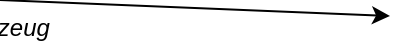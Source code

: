 <mxfile>
    <diagram id="C5RBs43oDa-KdzZeNtuy" name="Flugzeug">
        <mxGraphModel dx="1428" dy="1718" grid="1" gridSize="10" guides="1" tooltips="1" connect="1" arrows="1" fold="1" page="1" pageScale="1" pageWidth="827" pageHeight="1169" math="0" shadow="0">
            <root>
                <mxCell id="WIyWlLk6GJQsqaUBKTNV-0"/>
                <mxCell id="WIyWlLk6GJQsqaUBKTNV-1" parent="WIyWlLk6GJQsqaUBKTNV-0"/>
                <mxCell id="a_EGpLdE-8I7ZxJAhZ7y-4" value="" style="edgeStyle=none;html=1;entryX=0.5;entryY=1;entryDx=0;entryDy=0;" parent="WIyWlLk6GJQsqaUBKTNV-1" source="zkfFHV4jXpPFQw0GAbJ--0" target="a_EGpLdE-8I7ZxJAhZ7y-0" edge="1">
                    <mxGeometry relative="1" as="geometry">
                        <mxPoint x="170" y="-790" as="targetPoint"/>
                    </mxGeometry>
                </mxCell>
                <mxCell id="zkfFHV4jXpPFQw0GAbJ--0" value="Flugzeug" style="swimlane;fontStyle=2;align=center;verticalAlign=top;childLayout=stackLayout;horizontal=1;startSize=26;horizontalStack=0;resizeParent=1;resizeLast=0;collapsible=1;marginBottom=0;rounded=0;shadow=1;strokeWidth=1;" parent="WIyWlLk6GJQsqaUBKTNV-1" vertex="1">
<<<<<<< HEAD
                    <mxGeometry x="40" y="-738" width="260" height="170" as="geometry">
=======
                    <mxGeometry x="220" y="-410" width="260" height="170" as="geometry">
>>>>>>> 634618fba6b8056a9e7464b14ad08cd8c337db6f
                        <mxRectangle x="220" y="50" width="160" height="26" as="alternateBounds"/>
                    </mxGeometry>
                </mxCell>
                <mxCell id="zkfFHV4jXpPFQw0GAbJ--3" value="anzahl_flugzeuge: int&#10;passagiere: int&#10;flughöhe: int&#10;" style="text;align=left;verticalAlign=top;spacingLeft=4;spacingRight=4;overflow=hidden;rotatable=0;points=[[0,0.5],[1,0.5]];portConstraint=eastwest;rounded=0;shadow=0;html=0;" parent="zkfFHV4jXpPFQw0GAbJ--0" vertex="1">
                    <mxGeometry y="26" width="260" height="64" as="geometry"/>
                </mxCell>
                <mxCell id="zkfFHV4jXpPFQw0GAbJ--4" value="" style="line;html=1;strokeWidth=1;align=left;verticalAlign=middle;spacingTop=-1;spacingLeft=3;spacingRight=3;rotatable=0;labelPosition=right;points=[];portConstraint=eastwest;" parent="zkfFHV4jXpPFQw0GAbJ--0" vertex="1">
                    <mxGeometry y="90" width="260" height="8" as="geometry"/>
                </mxCell>
                <mxCell id="zkfFHV4jXpPFQw0GAbJ--5" value="add(other) float, int&#10;sub(other) float, int&#10;gt(other) bool&#10;__str__(): string&#10;" style="text;align=left;verticalAlign=top;spacingLeft=4;spacingRight=4;overflow=hidden;rotatable=0;points=[[0,0.5],[1,0.5]];portConstraint=eastwest;" parent="zkfFHV4jXpPFQw0GAbJ--0" vertex="1">
                    <mxGeometry y="98" width="260" height="72" as="geometry"/>
                </mxCell>
                <mxCell id="a_EGpLdE-8I7ZxJAhZ7y-0" value="Fahrzeug" style="swimlane;fontStyle=2;align=center;verticalAlign=top;childLayout=stackLayout;horizontal=1;startSize=26;horizontalStack=0;resizeParent=1;resizeLast=0;collapsible=1;marginBottom=0;rounded=0;shadow=1;strokeWidth=1;" parent="WIyWlLk6GJQsqaUBKTNV-1" vertex="1">
<<<<<<< HEAD
                    <mxGeometry x="40" y="-1120" width="260" height="312" as="geometry">
=======
                    <mxGeometry x="220" y="-792" width="260" height="312" as="geometry">
>>>>>>> 634618fba6b8056a9e7464b14ad08cd8c337db6f
                        <mxRectangle x="220" y="50" width="160" height="26" as="alternateBounds"/>
                    </mxGeometry>
                </mxCell>
                <mxCell id="a_EGpLdE-8I7ZxJAhZ7y-1" value="Name: str&#10;speed_max: int&#10;gewicht_leer: int&#10;gewicht_max: int&#10;passagiere_max: int&#10;tank: int&#10;reichweite: int&#10;verbrauch: int&#10;gewicht: int" style="text;align=left;verticalAlign=top;spacingLeft=4;spacingRight=4;overflow=hidden;rotatable=0;points=[[0,0.5],[1,0.5]];portConstraint=eastwest;rounded=0;shadow=0;html=0;" parent="a_EGpLdE-8I7ZxJAhZ7y-0" vertex="1">
                    <mxGeometry y="26" width="260" height="174" as="geometry"/>
                </mxCell>
                <mxCell id="a_EGpLdE-8I7ZxJAhZ7y-2" value="" style="line;html=1;strokeWidth=1;align=left;verticalAlign=middle;spacingTop=-1;spacingLeft=3;spacingRight=3;rotatable=0;labelPosition=right;points=[];portConstraint=eastwest;" parent="a_EGpLdE-8I7ZxJAhZ7y-0" vertex="1">
                    <mxGeometry y="200" width="260" height="8" as="geometry"/>
                </mxCell>
<<<<<<< HEAD
                <mxCell id="0" value="&lt;span style=&quot;&quot;&gt;beschleunigen(wert) float&lt;/span&gt;&lt;br style=&quot;padding: 0px; margin: 0px;&quot;&gt;&lt;span style=&quot;&quot;&gt;bremsen(wert) float&lt;/span&gt;&lt;br style=&quot;padding: 0px; margin: 0px;&quot;&gt;&lt;span style=&quot;&quot;&gt;passagiere_einsteigen(wert) void&lt;/span&gt;&lt;br style=&quot;padding: 0px; margin: 0px;&quot;&gt;&lt;span style=&quot;&quot;&gt;passagiere_aussteigen(wert): void&lt;/span&gt;" style="text;html=1;align=left;verticalAlign=middle;resizable=0;points=[];autosize=1;strokeColor=none;fillColor=none;" parent="a_EGpLdE-8I7ZxJAhZ7y-0" vertex="1">
                    <mxGeometry y="208" width="260" height="70" as="geometry"/>
                </mxCell>
                <mxCell id="6" value="" style="edgeStyle=none;html=1;" parent="WIyWlLk6GJQsqaUBKTNV-1" source="1" target="a_EGpLdE-8I7ZxJAhZ7y-1" edge="1">
                    <mxGeometry relative="1" as="geometry">
                        <Array as="points">
                            <mxPoint x="490" y="-1007"/>
                        </Array>
                    </mxGeometry>
                </mxCell>
                <mxCell id="1" value="Feuerwehr" style="swimlane;fontStyle=2;align=center;verticalAlign=top;childLayout=stackLayout;horizontal=1;startSize=26;horizontalStack=0;resizeParent=1;resizeLast=0;collapsible=1;marginBottom=0;rounded=0;shadow=1;strokeWidth=1;" parent="WIyWlLk6GJQsqaUBKTNV-1" vertex="1">
                    <mxGeometry x="360" y="-738" width="260" height="136" as="geometry">
                        <mxRectangle x="220" y="50" width="160" height="26" as="alternateBounds"/>
                    </mxGeometry>
                </mxCell>
                <mxCell id="5" value="wasser: int&lt;br&gt;" style="text;html=1;align=left;verticalAlign=middle;resizable=0;points=[];autosize=1;strokeColor=none;fillColor=none;" parent="1" vertex="1">
                    <mxGeometry y="26" width="260" height="30" as="geometry"/>
                </mxCell>
                <mxCell id="3" value="" style="line;html=1;strokeWidth=1;align=left;verticalAlign=middle;spacingTop=-1;spacingLeft=3;spacingRight=3;rotatable=0;labelPosition=right;points=[];portConstraint=eastwest;" parent="1" vertex="1">
                    <mxGeometry y="56" width="260" height="10" as="geometry"/>
                </mxCell>
                <mxCell id="4" value="__str__(): string&#10;" style="text;align=left;verticalAlign=top;spacingLeft=4;spacingRight=4;overflow=hidden;rotatable=0;points=[[0,0.5],[1,0.5]];portConstraint=eastwest;" parent="1" vertex="1">
=======
                <mxCell id="0" value="&lt;span style=&quot;&quot;&gt;beschleunigen(wert) float&lt;/span&gt;&lt;br style=&quot;padding: 0px; margin: 0px;&quot;&gt;&lt;span style=&quot;&quot;&gt;bremsen(wert) float&lt;/span&gt;&lt;br style=&quot;padding: 0px; margin: 0px;&quot;&gt;&lt;span style=&quot;&quot;&gt;passagiere_einsteigen(wert) void&lt;/span&gt;&lt;br style=&quot;padding: 0px; margin: 0px;&quot;&gt;&lt;span style=&quot;&quot;&gt;passagiere_aussteigen(wert): void&lt;/span&gt;" style="text;html=1;align=left;verticalAlign=middle;resizable=0;points=[];autosize=1;strokeColor=none;fillColor=none;" vertex="1" parent="a_EGpLdE-8I7ZxJAhZ7y-0">
                    <mxGeometry y="208" width="260" height="70" as="geometry"/>
                </mxCell>
                <mxCell id="6" value="" style="edgeStyle=none;html=1;" edge="1" parent="WIyWlLk6GJQsqaUBKTNV-1" source="1" target="a_EGpLdE-8I7ZxJAhZ7y-1">
                    <mxGeometry relative="1" as="geometry">
                        <Array as="points">
                            <mxPoint x="670" y="-679"/>
                        </Array>
                    </mxGeometry>
                </mxCell>
                <mxCell id="1" value="Feuerwehr" style="swimlane;fontStyle=2;align=center;verticalAlign=top;childLayout=stackLayout;horizontal=1;startSize=26;horizontalStack=0;resizeParent=1;resizeLast=0;collapsible=1;marginBottom=0;rounded=0;shadow=1;strokeWidth=1;" vertex="1" parent="WIyWlLk6GJQsqaUBKTNV-1">
                    <mxGeometry x="540" y="-410" width="260" height="136" as="geometry">
                        <mxRectangle x="220" y="50" width="160" height="26" as="alternateBounds"/>
                    </mxGeometry>
                </mxCell>
                <mxCell id="5" value="wasser: int&lt;br&gt;" style="text;html=1;align=left;verticalAlign=middle;resizable=0;points=[];autosize=1;strokeColor=none;fillColor=none;" vertex="1" parent="1">
                    <mxGeometry y="26" width="260" height="30" as="geometry"/>
                </mxCell>
                <mxCell id="3" value="" style="line;html=1;strokeWidth=1;align=left;verticalAlign=middle;spacingTop=-1;spacingLeft=3;spacingRight=3;rotatable=0;labelPosition=right;points=[];portConstraint=eastwest;" vertex="1" parent="1">
                    <mxGeometry y="56" width="260" height="10" as="geometry"/>
                </mxCell>
                <mxCell id="4" value="__str__(): string&#10;" style="text;align=left;verticalAlign=top;spacingLeft=4;spacingRight=4;overflow=hidden;rotatable=0;points=[[0,0.5],[1,0.5]];portConstraint=eastwest;" vertex="1" parent="1">
>>>>>>> 634618fba6b8056a9e7464b14ad08cd8c337db6f
                    <mxGeometry y="66" width="260" height="70" as="geometry"/>
                </mxCell>
            </root>
        </mxGraphModel>
    </diagram>
    <diagram id="TYIyRXOuca1dYvEWABh8" name="Flughafen">
        <mxGraphModel dx="1428" dy="549" grid="1" gridSize="10" guides="1" tooltips="1" connect="1" arrows="1" fold="1" page="1" pageScale="1" pageWidth="850" pageHeight="1100" math="0" shadow="0">
            <root>
                <mxCell id="0"/>
                <mxCell id="1" parent="0"/>
                <mxCell id="ksPFIGAJBLskk0MnnyNh-1" value="Flughafen" style="swimlane;fontStyle=2;align=center;verticalAlign=top;childLayout=stackLayout;horizontal=1;startSize=26;horizontalStack=0;resizeParent=1;resizeLast=0;collapsible=1;marginBottom=0;rounded=0;shadow=1;strokeWidth=1;" parent="1" vertex="1">
                    <mxGeometry x="220" y="50" width="260" height="210" as="geometry">
                        <mxRectangle x="220" y="50" width="160" height="26" as="alternateBounds"/>
                    </mxGeometry>
                </mxCell>
                <mxCell id="ksPFIGAJBLskk0MnnyNh-2" value="name: string&#10;flugzeuge: [flugzeug]&#10;parkpos: string&#10;personen_gebäude: int" style="text;align=left;verticalAlign=top;spacingLeft=4;spacingRight=4;overflow=hidden;rotatable=0;points=[[0,0.5],[1,0.5]];portConstraint=eastwest;rounded=0;shadow=0;html=0;" parent="ksPFIGAJBLskk0MnnyNh-1" vertex="1">
                    <mxGeometry y="26" width="260" height="74" as="geometry"/>
                </mxCell>
                <mxCell id="ksPFIGAJBLskk0MnnyNh-3" value="" style="line;html=1;strokeWidth=1;align=left;verticalAlign=middle;spacingTop=-1;spacingLeft=3;spacingRight=3;rotatable=0;labelPosition=right;points=[];portConstraint=eastwest;" parent="ksPFIGAJBLskk0MnnyNh-1" vertex="1">
                    <mxGeometry y="100" width="260" height="8" as="geometry"/>
                </mxCell>
                <mxCell id="ksPFIGAJBLskk0MnnyNh-4" value="flugzeug_landen(): void&#10;flugzeug_starten(): void&#10;count_personen(): int&#10;count_flugzeuge(): int&#10;__str__(): string&#10;" style="text;align=left;verticalAlign=top;spacingLeft=4;spacingRight=4;overflow=hidden;rotatable=0;points=[[0,0.5],[1,0.5]];portConstraint=eastwest;" parent="ksPFIGAJBLskk0MnnyNh-1" vertex="1">
                    <mxGeometry y="108" width="260" height="102" as="geometry"/>
                </mxCell>
            </root>
        </mxGraphModel>
    </diagram>
</mxfile>